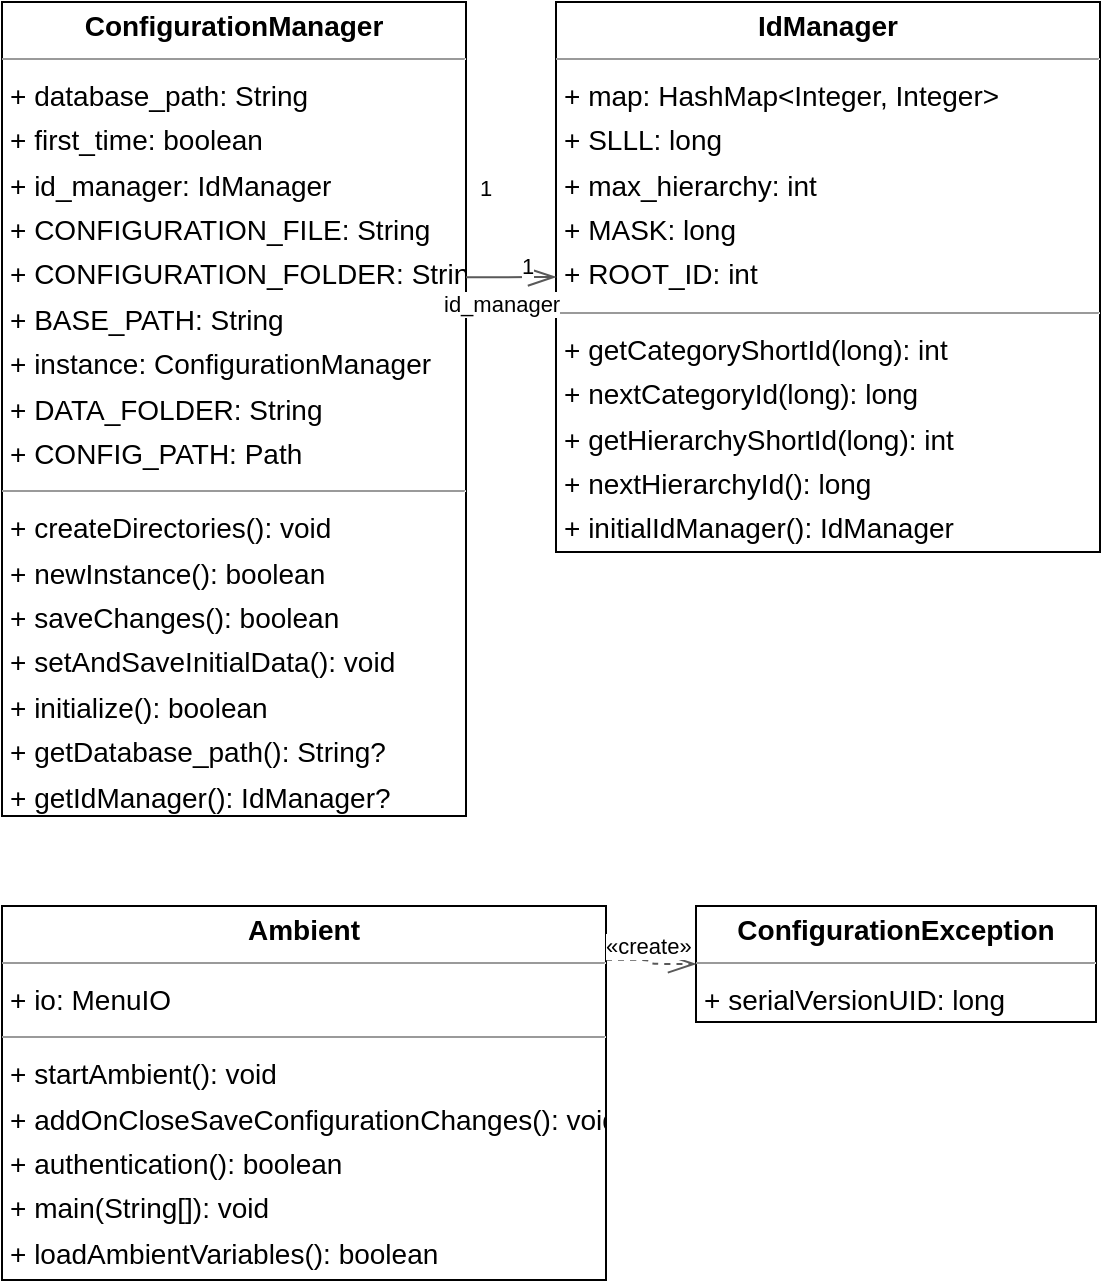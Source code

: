 <mxGraphModel dx="0" dy="0" grid="1" gridSize="10" guides="1" tooltips="1" connect="1" arrows="1" fold="1" page="0" pageScale="1" background="none" math="0" shadow="0">
  <root>
    <mxCell id="0" />
    <mxCell id="1" parent="0" />
    <mxCell id="node3" parent="1" vertex="1" value="&lt;p style=&quot;margin:0px;margin-top:4px;text-align:center;&quot;&gt;&lt;b&gt;Ambient&lt;/b&gt;&lt;/p&gt;&lt;hr size=&quot;1&quot;/&gt;&lt;p style=&quot;margin:0 0 0 4px;line-height:1.6;&quot;&gt;+ io: MenuIO&lt;/p&gt;&lt;hr size=&quot;1&quot;/&gt;&lt;p style=&quot;margin:0 0 0 4px;line-height:1.6;&quot;&gt;+ startAmbient(): void&lt;br/&gt;+ addOnCloseSaveConfigurationChanges(): void&lt;br/&gt;+ authentication(): boolean&lt;br/&gt;+ main(String[]): void&lt;br/&gt;+ loadAmbientVariables(): boolean&lt;br/&gt;+ mainMenu(): boolean&lt;/p&gt;" style="verticalAlign=top;align=left;overflow=fill;fontSize=14;fontFamily=Helvetica;html=1;rounded=0;shadow=0;comic=0;labelBackgroundColor=none;strokeWidth=1;">
      <mxGeometry x="-151" y="248" width="302" height="187" as="geometry" />
    </mxCell>
    <mxCell id="node1" parent="1" vertex="1" value="&lt;p style=&quot;margin:0px;margin-top:4px;text-align:center;&quot;&gt;&lt;b&gt;ConfigurationException&lt;/b&gt;&lt;/p&gt;&lt;hr size=&quot;1&quot;/&gt;&lt;p style=&quot;margin:0 0 0 4px;line-height:1.6;&quot;&gt;+ serialVersionUID: long&lt;/p&gt;" style="verticalAlign=top;align=left;overflow=fill;fontSize=14;fontFamily=Helvetica;html=1;rounded=0;shadow=0;comic=0;labelBackgroundColor=none;strokeWidth=1;">
      <mxGeometry x="196" y="248" width="200" height="58" as="geometry" />
    </mxCell>
    <mxCell id="node2" parent="1" vertex="1" value="&lt;p style=&quot;margin:0px;margin-top:4px;text-align:center;&quot;&gt;&lt;b&gt;ConfigurationManager&lt;/b&gt;&lt;/p&gt;&lt;hr size=&quot;1&quot;/&gt;&lt;p style=&quot;margin:0 0 0 4px;line-height:1.6;&quot;&gt;+ database_path: String&lt;br/&gt;+ first_time: boolean&lt;br/&gt;+ id_manager: IdManager&lt;br/&gt;+ CONFIGURATION_FILE: String&lt;br/&gt;+ CONFIGURATION_FOLDER: String&lt;br/&gt;+ BASE_PATH: String&lt;br/&gt;+ instance: ConfigurationManager&lt;br/&gt;+ DATA_FOLDER: String&lt;br/&gt;+ CONFIG_PATH: Path&lt;/p&gt;&lt;hr size=&quot;1&quot;/&gt;&lt;p style=&quot;margin:0 0 0 4px;line-height:1.6;&quot;&gt;+ createDirectories(): void&lt;br/&gt;+ newInstance(): boolean&lt;br/&gt;+ saveChanges(): boolean&lt;br/&gt;+ setAndSaveInitialData(): void&lt;br/&gt;+ initialize(): boolean&lt;br/&gt;+ getDatabase_path(): String?&lt;br/&gt;+ getIdManager(): IdManager?&lt;br/&gt;+ isFirstTime(): boolean&lt;/p&gt;" style="verticalAlign=top;align=left;overflow=fill;fontSize=14;fontFamily=Helvetica;html=1;rounded=0;shadow=0;comic=0;labelBackgroundColor=none;strokeWidth=1;">
      <mxGeometry x="-151" y="-204" width="232" height="407" as="geometry" />
    </mxCell>
    <mxCell id="node0" parent="1" vertex="1" value="&lt;p style=&quot;margin:0px;margin-top:4px;text-align:center;&quot;&gt;&lt;b&gt;IdManager&lt;/b&gt;&lt;/p&gt;&lt;hr size=&quot;1&quot;/&gt;&lt;p style=&quot;margin:0 0 0 4px;line-height:1.6;&quot;&gt;+ map: HashMap&amp;lt;Integer, Integer&amp;gt;&lt;br/&gt;+ SLLL: long&lt;br/&gt;+ max_hierarchy: int&lt;br/&gt;+ MASK: long&lt;br/&gt;+ ROOT_ID: int&lt;/p&gt;&lt;hr size=&quot;1&quot;/&gt;&lt;p style=&quot;margin:0 0 0 4px;line-height:1.6;&quot;&gt;+ getCategoryShortId(long): int&lt;br/&gt;+ nextCategoryId(long): long&lt;br/&gt;+ getHierarchyShortId(long): int&lt;br/&gt;+ nextHierarchyId(): long&lt;br/&gt;+ initialIdManager(): IdManager&lt;br/&gt;+ isMineCompetence(long, long): boolean&lt;/p&gt;" style="verticalAlign=top;align=left;overflow=fill;fontSize=14;fontFamily=Helvetica;html=1;rounded=0;shadow=0;comic=0;labelBackgroundColor=none;strokeWidth=1;">
      <mxGeometry x="126" y="-204" width="272" height="275" as="geometry" />
    </mxCell>
    <mxCell id="edge1" edge="1" value="" parent="1" source="node3" target="node1" style="html=1;rounded=1;edgeStyle=orthogonalEdgeStyle;dashed=1;startArrow=none;endArrow=openThin;endSize=12;strokeColor=#595959;exitX=1.000;exitY=0.144;exitDx=0;exitDy=0;entryX=0.000;entryY=0.500;entryDx=0;entryDy=0;">
      <mxGeometry width="50" height="50" relative="1" as="geometry">
        <Array as="points" />
      </mxGeometry>
    </mxCell>
    <mxCell id="label8" parent="edge1" vertex="1" connectable="0" value="«create»" style="edgeLabel;resizable=0;html=1;align=left;verticalAlign=top;strokeColor=default;">
      <mxGeometry x="149" y="255" as="geometry" />
    </mxCell>
    <mxCell id="edge0" edge="1" value="" parent="1" source="node2" target="node0" style="html=1;rounded=1;edgeStyle=orthogonalEdgeStyle;dashed=0;startArrow=diamondThinstartSize=12;endArrow=openThin;endSize=12;strokeColor=#595959;exitX=1.000;exitY=0.338;exitDx=0;exitDy=0;entryX=0.000;entryY=0.500;entryDx=0;entryDy=0;">
      <mxGeometry width="50" height="50" relative="1" as="geometry">
        <Array as="points" />
      </mxGeometry>
    </mxCell>
    <mxCell id="label0" parent="edge0" vertex="1" connectable="0" value="1" style="edgeLabel;resizable=0;html=1;align=left;verticalAlign=top;strokeColor=default;">
      <mxGeometry x="86" y="-124" as="geometry" />
    </mxCell>
    <mxCell id="label4" parent="edge0" vertex="1" connectable="0" value="1" style="edgeLabel;resizable=0;html=1;align=left;verticalAlign=top;strokeColor=default;">
      <mxGeometry x="107" y="-85" as="geometry" />
    </mxCell>
    <mxCell id="label5" parent="edge0" vertex="1" connectable="0" value="id_manager" style="edgeLabel;resizable=0;html=1;align=left;verticalAlign=top;strokeColor=default;">
      <mxGeometry x="68" y="-66" as="geometry" />
    </mxCell>
  </root>
</mxGraphModel>